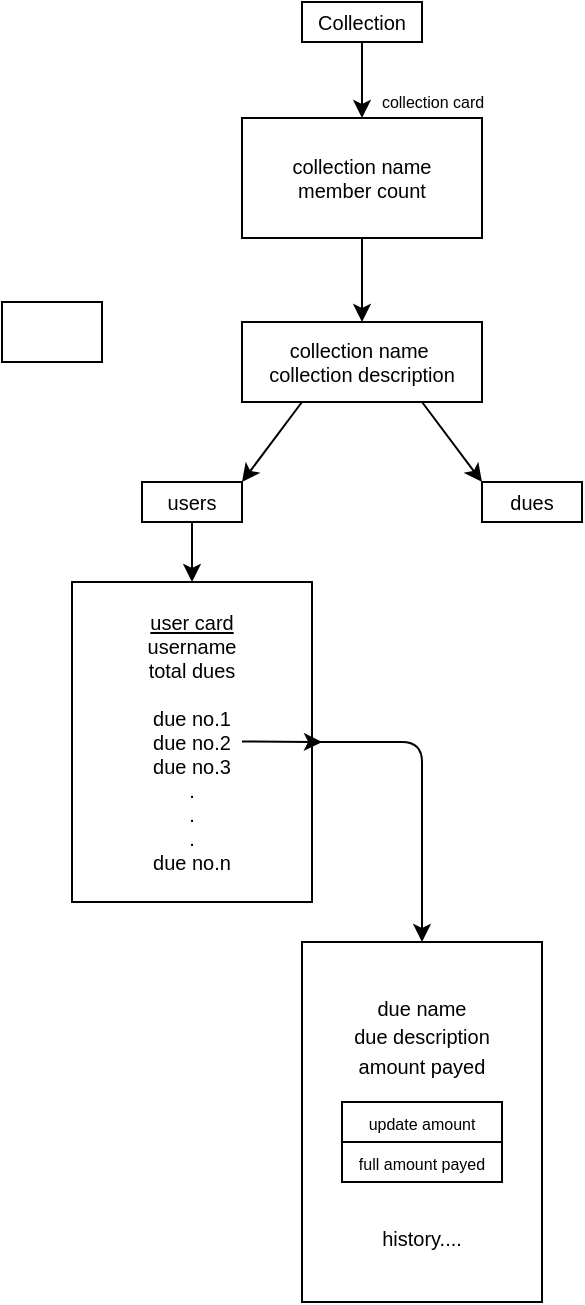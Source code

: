 <mxfile>
    <diagram id="nJ3Ar9mnI_6UH-Mzt7QL" name="Page-1">
        <mxGraphModel dx="1172" dy="372" grid="1" gridSize="10" guides="1" tooltips="1" connect="1" arrows="1" fold="1" page="1" pageScale="1" pageWidth="850" pageHeight="1100" math="0" shadow="0">
            <root>
                <mxCell id="0"/>
                <mxCell id="1" parent="0"/>
                <mxCell id="6" style="edgeStyle=none;html=1;exitX=0.5;exitY=1;exitDx=0;exitDy=0;entryX=0.5;entryY=0;entryDx=0;entryDy=0;fontSize=8;rounded=0;" parent="1" source="2" target="4" edge="1">
                    <mxGeometry relative="1" as="geometry"/>
                </mxCell>
                <mxCell id="2" value="&lt;font style=&quot;font-size: 10px;&quot;&gt;Collection&lt;/font&gt;" style="whiteSpace=wrap;html=1;rounded=0;" parent="1" vertex="1">
                    <mxGeometry x="100" y="40" width="60" height="20" as="geometry"/>
                </mxCell>
                <mxCell id="7" style="edgeStyle=none;html=1;fontSize=8;rounded=0;" parent="1" source="4" edge="1">
                    <mxGeometry relative="1" as="geometry">
                        <mxPoint x="130" y="200" as="targetPoint"/>
                    </mxGeometry>
                </mxCell>
                <mxCell id="4" value="collection name&lt;br&gt;member count" style="whiteSpace=wrap;html=1;fontSize=10;rounded=0;" parent="1" vertex="1">
                    <mxGeometry x="70" y="98" width="120" height="60" as="geometry"/>
                </mxCell>
                <mxCell id="5" value="&lt;font style=&quot;font-size: 8px;&quot;&gt;collection card&lt;/font&gt;" style="text;html=1;align=center;verticalAlign=middle;resizable=0;points=[];autosize=1;strokeColor=none;fillColor=none;fontSize=10;rounded=0;" parent="1" vertex="1">
                    <mxGeometry x="130" y="74" width="70" height="30" as="geometry"/>
                </mxCell>
                <mxCell id="9" style="edgeStyle=none;html=1;exitX=0.75;exitY=1;exitDx=0;exitDy=0;fontSize=10;rounded=0;" parent="1" source="8" edge="1">
                    <mxGeometry relative="1" as="geometry">
                        <mxPoint x="190" y="280" as="targetPoint"/>
                    </mxGeometry>
                </mxCell>
                <mxCell id="11" style="edgeStyle=none;html=1;exitX=0.25;exitY=1;exitDx=0;exitDy=0;fontSize=10;rounded=0;" parent="1" source="8" edge="1">
                    <mxGeometry relative="1" as="geometry">
                        <mxPoint x="70" y="280" as="targetPoint"/>
                    </mxGeometry>
                </mxCell>
                <mxCell id="8" value="&lt;font style=&quot;font-size: 10px;&quot;&gt;collection name&amp;nbsp;&lt;br&gt;collection description&lt;br&gt;&lt;/font&gt;" style="whiteSpace=wrap;html=1;fontSize=8;rounded=0;" parent="1" vertex="1">
                    <mxGeometry x="70" y="200" width="120" height="40" as="geometry"/>
                </mxCell>
                <mxCell id="10" value="dues" style="whiteSpace=wrap;html=1;fontSize=10;rounded=0;" parent="1" vertex="1">
                    <mxGeometry x="190" y="280" width="50" height="20" as="geometry"/>
                </mxCell>
                <mxCell id="15" style="edgeStyle=none;html=1;entryX=0.5;entryY=0;entryDx=0;entryDy=0;fontSize=10;rounded=0;" parent="1" source="12" target="14" edge="1">
                    <mxGeometry relative="1" as="geometry"/>
                </mxCell>
                <mxCell id="12" value="users" style="whiteSpace=wrap;html=1;fontSize=10;rounded=0;" parent="1" vertex="1">
                    <mxGeometry x="20" y="280" width="50" height="20" as="geometry"/>
                </mxCell>
                <mxCell id="18" style="edgeStyle=none;html=1;entryX=0.5;entryY=0;entryDx=0;entryDy=0;exitX=1;exitY=0.5;exitDx=0;exitDy=0;" parent="1" source="14" target="17" edge="1">
                    <mxGeometry relative="1" as="geometry">
                        <Array as="points">
                            <mxPoint x="160" y="410"/>
                        </Array>
                    </mxGeometry>
                </mxCell>
                <mxCell id="14" value="&lt;u&gt;user card&lt;/u&gt;&lt;br&gt;username&lt;br&gt;total dues&lt;br&gt;&lt;br&gt;due no.1&lt;br&gt;due no.2&lt;br&gt;due no.3&lt;br&gt;.&lt;br&gt;.&lt;br&gt;.&lt;br&gt;due no.n" style="whiteSpace=wrap;html=1;fontSize=10;rounded=0;" parent="1" vertex="1">
                    <mxGeometry x="-15" y="330" width="120" height="160" as="geometry"/>
                </mxCell>
                <mxCell id="17" value="&lt;font style=&quot;font-size: 10px;&quot;&gt;due name&lt;br&gt;due description&lt;br&gt;amount payed&lt;br&gt;&lt;br&gt;&lt;br&gt;&lt;br&gt;&lt;br&gt;&lt;br&gt;history....&lt;br&gt;&lt;/font&gt;" style="whiteSpace=wrap;html=1;rounded=0;shadow=0;glass=0;" parent="1" vertex="1">
                    <mxGeometry x="100" y="510" width="120" height="180" as="geometry"/>
                </mxCell>
                <mxCell id="19" value="&lt;font style=&quot;font-size: 8px;&quot;&gt;update amount&lt;/font&gt;" style="whiteSpace=wrap;html=1;fontSize=10;" parent="1" vertex="1">
                    <mxGeometry x="120" y="590" width="80" height="20" as="geometry"/>
                </mxCell>
                <mxCell id="21" value="&lt;font style=&quot;font-size: 8px;&quot;&gt;full amount payed&lt;/font&gt;" style="whiteSpace=wrap;html=1;fontSize=10;" parent="1" vertex="1">
                    <mxGeometry x="120" y="610" width="80" height="20" as="geometry"/>
                </mxCell>
                <mxCell id="22" value="" style="edgeStyle=none;orthogonalLoop=1;jettySize=auto;html=1;fontSize=8;" parent="1" edge="1">
                    <mxGeometry width="100" relative="1" as="geometry">
                        <mxPoint x="70" y="409.72" as="sourcePoint"/>
                        <mxPoint x="110" y="410" as="targetPoint"/>
                        <Array as="points"/>
                    </mxGeometry>
                </mxCell>
                <mxCell id="24" value="" style="whiteSpace=wrap;html=1;" vertex="1" parent="1">
                    <mxGeometry x="-50" y="190" width="50" height="30" as="geometry"/>
                </mxCell>
            </root>
        </mxGraphModel>
    </diagram>
</mxfile>